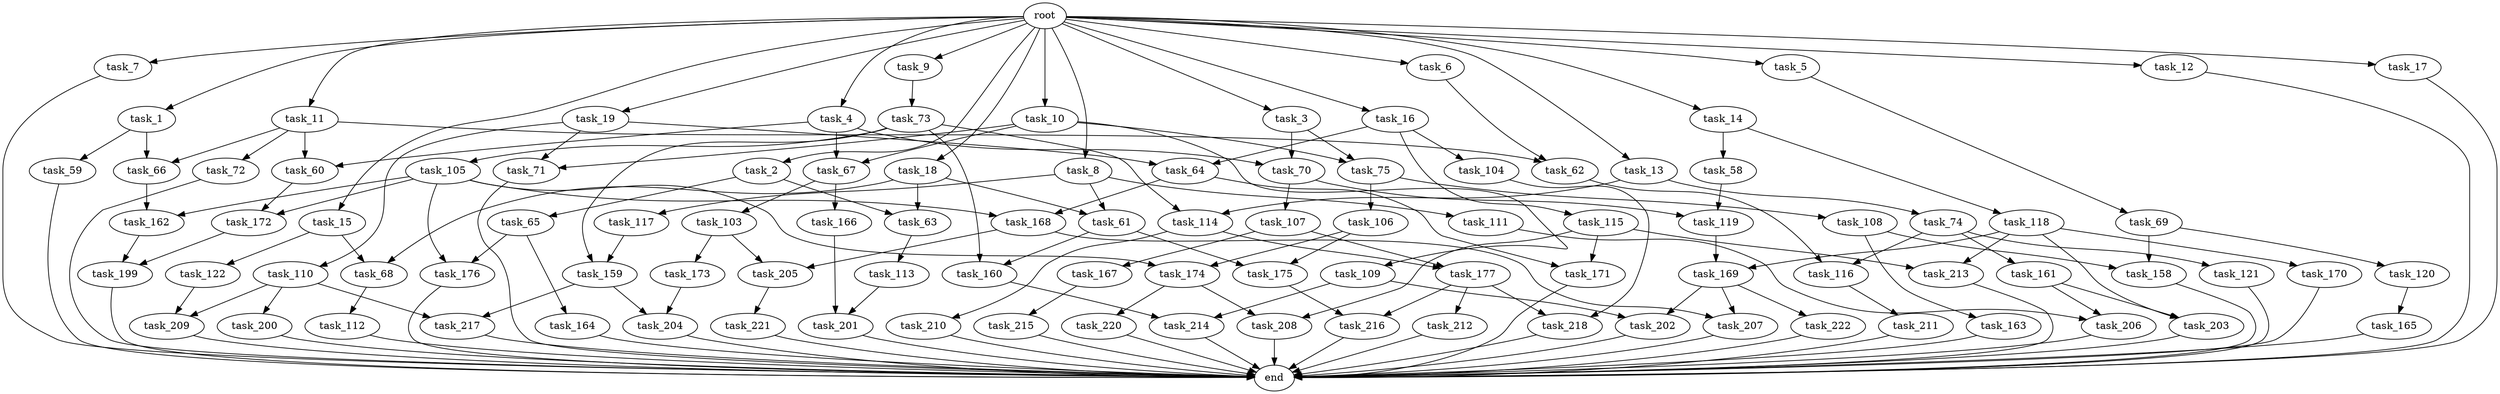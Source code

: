 digraph G {
  task_116 [size="249108103168.000000"];
  task_105 [size="858993459200.000000"];
  task_163 [size="858993459200.000000"];
  task_15 [size="1024.000000"];
  task_212 [size="420906795008.000000"];
  task_169 [size="970662608896.000000"];
  task_207 [size="386547056640.000000"];
  task_161 [size="34359738368.000000"];
  task_173 [size="420906795008.000000"];
  task_7 [size="1024.000000"];
  task_104 [size="77309411328.000000"];
  task_119 [size="1168231104512.000000"];
  task_220 [size="137438953472.000000"];
  task_166 [size="214748364800.000000"];
  task_75 [size="858993459200.000000"];
  task_214 [size="249108103168.000000"];
  task_106 [size="34359738368.000000"];
  task_176 [size="1116691496960.000000"];
  task_204 [size="292057776128.000000"];
  task_117 [size="549755813888.000000"];
  task_9 [size="1024.000000"];
  task_199 [size="910533066752.000000"];
  task_211 [size="137438953472.000000"];
  task_216 [size="1116691496960.000000"];
  task_112 [size="695784701952.000000"];
  task_206 [size="687194767360.000000"];
  task_59 [size="77309411328.000000"];
  task_121 [size="34359738368.000000"];
  task_164 [size="695784701952.000000"];
  task_217 [size="352187318272.000000"];
  task_202 [size="292057776128.000000"];
  task_73 [size="549755813888.000000"];
  task_64 [size="154618822656.000000"];
  task_65 [size="77309411328.000000"];
  task_118 [size="858993459200.000000"];
  task_18 [size="1024.000000"];
  task_159 [size="936302870528.000000"];
  task_63 [size="627065225216.000000"];
  task_68 [size="764504178688.000000"];
  task_115 [size="77309411328.000000"];
  task_58 [size="858993459200.000000"];
  task_160 [size="1073741824000.000000"];
  task_61 [size="1099511627776.000000"];
  task_109 [size="549755813888.000000"];
  task_167 [size="214748364800.000000"];
  task_1 [size="1024.000000"];
  task_11 [size="1024.000000"];
  task_210 [size="858993459200.000000"];
  task_201 [size="635655159808.000000"];
  task_177 [size="1073741824000.000000"];
  task_69 [size="549755813888.000000"];
  task_171 [size="584115552256.000000"];
  task_162 [size="970662608896.000000"];
  task_175 [size="249108103168.000000"];
  task_108 [size="34359738368.000000"];
  task_62 [size="214748364800.000000"];
  task_66 [size="214748364800.000000"];
  task_19 [size="1024.000000"];
  task_213 [size="584115552256.000000"];
  end [size="0.000000"];
  task_4 [size="1024.000000"];
  task_172 [size="1116691496960.000000"];
  task_60 [size="274877906944.000000"];
  task_10 [size="1024.000000"];
  task_158 [size="1073741824000.000000"];
  task_70 [size="446676598784.000000"];
  task_71 [size="627065225216.000000"];
  task_67 [size="687194767360.000000"];
  task_14 [size="1024.000000"];
  task_12 [size="1024.000000"];
  task_13 [size="1024.000000"];
  task_174 [size="455266533376.000000"];
  task_3 [size="1024.000000"];
  task_114 [size="936302870528.000000"];
  task_5 [size="1024.000000"];
  task_103 [size="214748364800.000000"];
  task_113 [size="137438953472.000000"];
  task_6 [size="1024.000000"];
  task_203 [size="1099511627776.000000"];
  task_168 [size="970662608896.000000"];
  task_2 [size="1024.000000"];
  task_209 [size="352187318272.000000"];
  task_221 [size="549755813888.000000"];
  task_107 [size="858993459200.000000"];
  task_72 [size="137438953472.000000"];
  task_74 [size="77309411328.000000"];
  task_170 [size="549755813888.000000"];
  task_17 [size="1024.000000"];
  task_165 [size="695784701952.000000"];
  task_120 [size="214748364800.000000"];
  task_200 [size="137438953472.000000"];
  root [size="0.000000"];
  task_205 [size="730144440320.000000"];
  task_111 [size="549755813888.000000"];
  task_8 [size="1024.000000"];
  task_16 [size="1024.000000"];
  task_218 [size="970662608896.000000"];
  task_222 [size="77309411328.000000"];
  task_215 [size="420906795008.000000"];
  task_110 [size="77309411328.000000"];
  task_122 [size="214748364800.000000"];
  task_208 [size="171798691840.000000"];

  task_116 -> task_211 [size="134217728.000000"];
  task_105 -> task_176 [size="411041792.000000"];
  task_105 -> task_174 [size="411041792.000000"];
  task_105 -> task_162 [size="411041792.000000"];
  task_105 -> task_168 [size="411041792.000000"];
  task_105 -> task_172 [size="411041792.000000"];
  task_163 -> end [size="1.000000"];
  task_15 -> task_68 [size="209715200.000000"];
  task_15 -> task_122 [size="209715200.000000"];
  task_212 -> end [size="1.000000"];
  task_169 -> task_207 [size="75497472.000000"];
  task_169 -> task_222 [size="75497472.000000"];
  task_169 -> task_202 [size="75497472.000000"];
  task_207 -> end [size="1.000000"];
  task_161 -> task_206 [size="536870912.000000"];
  task_161 -> task_203 [size="536870912.000000"];
  task_173 -> task_204 [size="75497472.000000"];
  task_7 -> end [size="1.000000"];
  task_104 -> task_218 [size="536870912.000000"];
  task_119 -> task_169 [size="411041792.000000"];
  task_220 -> end [size="1.000000"];
  task_166 -> task_201 [size="209715200.000000"];
  task_75 -> task_108 [size="33554432.000000"];
  task_75 -> task_106 [size="33554432.000000"];
  task_214 -> end [size="1.000000"];
  task_106 -> task_174 [size="33554432.000000"];
  task_106 -> task_175 [size="33554432.000000"];
  task_176 -> end [size="1.000000"];
  task_204 -> end [size="1.000000"];
  task_117 -> task_159 [size="75497472.000000"];
  task_9 -> task_73 [size="536870912.000000"];
  task_199 -> end [size="1.000000"];
  task_211 -> end [size="1.000000"];
  task_216 -> end [size="1.000000"];
  task_112 -> end [size="1.000000"];
  task_206 -> end [size="1.000000"];
  task_59 -> end [size="1.000000"];
  task_121 -> end [size="1.000000"];
  task_164 -> end [size="1.000000"];
  task_217 -> end [size="1.000000"];
  task_202 -> end [size="1.000000"];
  task_73 -> task_114 [size="838860800.000000"];
  task_73 -> task_160 [size="838860800.000000"];
  task_73 -> task_105 [size="838860800.000000"];
  task_73 -> task_159 [size="838860800.000000"];
  task_64 -> task_171 [size="536870912.000000"];
  task_64 -> task_168 [size="536870912.000000"];
  task_65 -> task_164 [size="679477248.000000"];
  task_65 -> task_176 [size="679477248.000000"];
  task_118 -> task_170 [size="536870912.000000"];
  task_118 -> task_213 [size="536870912.000000"];
  task_118 -> task_169 [size="536870912.000000"];
  task_118 -> task_203 [size="536870912.000000"];
  task_18 -> task_63 [size="536870912.000000"];
  task_18 -> task_68 [size="536870912.000000"];
  task_18 -> task_61 [size="536870912.000000"];
  task_159 -> task_204 [size="209715200.000000"];
  task_159 -> task_217 [size="209715200.000000"];
  task_63 -> task_113 [size="134217728.000000"];
  task_68 -> task_112 [size="679477248.000000"];
  task_115 -> task_213 [size="33554432.000000"];
  task_115 -> task_171 [size="33554432.000000"];
  task_115 -> task_208 [size="33554432.000000"];
  task_58 -> task_119 [size="301989888.000000"];
  task_160 -> task_214 [size="33554432.000000"];
  task_61 -> task_160 [size="209715200.000000"];
  task_61 -> task_175 [size="209715200.000000"];
  task_109 -> task_214 [size="209715200.000000"];
  task_109 -> task_202 [size="209715200.000000"];
  task_167 -> task_215 [size="411041792.000000"];
  task_1 -> task_66 [size="75497472.000000"];
  task_1 -> task_59 [size="75497472.000000"];
  task_11 -> task_66 [size="134217728.000000"];
  task_11 -> task_60 [size="134217728.000000"];
  task_11 -> task_72 [size="134217728.000000"];
  task_11 -> task_62 [size="134217728.000000"];
  task_210 -> end [size="1.000000"];
  task_201 -> end [size="1.000000"];
  task_177 -> task_212 [size="411041792.000000"];
  task_177 -> task_216 [size="411041792.000000"];
  task_177 -> task_218 [size="411041792.000000"];
  task_69 -> task_120 [size="209715200.000000"];
  task_69 -> task_158 [size="209715200.000000"];
  task_171 -> end [size="1.000000"];
  task_162 -> task_199 [size="679477248.000000"];
  task_175 -> task_216 [size="679477248.000000"];
  task_108 -> task_158 [size="838860800.000000"];
  task_108 -> task_163 [size="838860800.000000"];
  task_62 -> task_116 [size="209715200.000000"];
  task_66 -> task_162 [size="536870912.000000"];
  task_19 -> task_110 [size="75497472.000000"];
  task_19 -> task_64 [size="75497472.000000"];
  task_19 -> task_71 [size="75497472.000000"];
  task_213 -> end [size="1.000000"];
  task_4 -> task_60 [size="134217728.000000"];
  task_4 -> task_67 [size="134217728.000000"];
  task_4 -> task_70 [size="134217728.000000"];
  task_172 -> task_199 [size="209715200.000000"];
  task_60 -> task_172 [size="679477248.000000"];
  task_10 -> task_75 [size="536870912.000000"];
  task_10 -> task_109 [size="536870912.000000"];
  task_10 -> task_67 [size="536870912.000000"];
  task_10 -> task_71 [size="536870912.000000"];
  task_158 -> end [size="1.000000"];
  task_70 -> task_119 [size="838860800.000000"];
  task_70 -> task_107 [size="838860800.000000"];
  task_71 -> end [size="1.000000"];
  task_67 -> task_166 [size="209715200.000000"];
  task_67 -> task_103 [size="209715200.000000"];
  task_14 -> task_58 [size="838860800.000000"];
  task_14 -> task_118 [size="838860800.000000"];
  task_12 -> end [size="1.000000"];
  task_13 -> task_114 [size="75497472.000000"];
  task_13 -> task_74 [size="75497472.000000"];
  task_174 -> task_220 [size="134217728.000000"];
  task_174 -> task_208 [size="134217728.000000"];
  task_3 -> task_75 [size="301989888.000000"];
  task_3 -> task_70 [size="301989888.000000"];
  task_114 -> task_210 [size="838860800.000000"];
  task_114 -> task_177 [size="838860800.000000"];
  task_5 -> task_69 [size="536870912.000000"];
  task_103 -> task_173 [size="411041792.000000"];
  task_103 -> task_205 [size="411041792.000000"];
  task_113 -> task_201 [size="411041792.000000"];
  task_6 -> task_62 [size="75497472.000000"];
  task_203 -> end [size="1.000000"];
  task_168 -> task_207 [size="301989888.000000"];
  task_168 -> task_205 [size="301989888.000000"];
  task_2 -> task_63 [size="75497472.000000"];
  task_2 -> task_65 [size="75497472.000000"];
  task_209 -> end [size="1.000000"];
  task_221 -> end [size="1.000000"];
  task_107 -> task_167 [size="209715200.000000"];
  task_107 -> task_177 [size="209715200.000000"];
  task_72 -> end [size="1.000000"];
  task_74 -> task_116 [size="33554432.000000"];
  task_74 -> task_121 [size="33554432.000000"];
  task_74 -> task_161 [size="33554432.000000"];
  task_170 -> end [size="1.000000"];
  task_17 -> end [size="1.000000"];
  task_165 -> end [size="1.000000"];
  task_120 -> task_165 [size="679477248.000000"];
  task_200 -> end [size="1.000000"];
  root -> task_13 [size="1.000000"];
  root -> task_17 [size="1.000000"];
  root -> task_3 [size="1.000000"];
  root -> task_4 [size="1.000000"];
  root -> task_11 [size="1.000000"];
  root -> task_15 [size="1.000000"];
  root -> task_10 [size="1.000000"];
  root -> task_6 [size="1.000000"];
  root -> task_9 [size="1.000000"];
  root -> task_16 [size="1.000000"];
  root -> task_8 [size="1.000000"];
  root -> task_18 [size="1.000000"];
  root -> task_1 [size="1.000000"];
  root -> task_5 [size="1.000000"];
  root -> task_19 [size="1.000000"];
  root -> task_2 [size="1.000000"];
  root -> task_14 [size="1.000000"];
  root -> task_7 [size="1.000000"];
  root -> task_12 [size="1.000000"];
  task_205 -> task_221 [size="536870912.000000"];
  task_111 -> task_206 [size="134217728.000000"];
  task_8 -> task_117 [size="536870912.000000"];
  task_8 -> task_61 [size="536870912.000000"];
  task_8 -> task_111 [size="536870912.000000"];
  task_16 -> task_104 [size="75497472.000000"];
  task_16 -> task_64 [size="75497472.000000"];
  task_16 -> task_115 [size="75497472.000000"];
  task_218 -> end [size="1.000000"];
  task_222 -> end [size="1.000000"];
  task_215 -> end [size="1.000000"];
  task_110 -> task_200 [size="134217728.000000"];
  task_110 -> task_217 [size="134217728.000000"];
  task_110 -> task_209 [size="134217728.000000"];
  task_122 -> task_209 [size="209715200.000000"];
  task_208 -> end [size="1.000000"];
}
